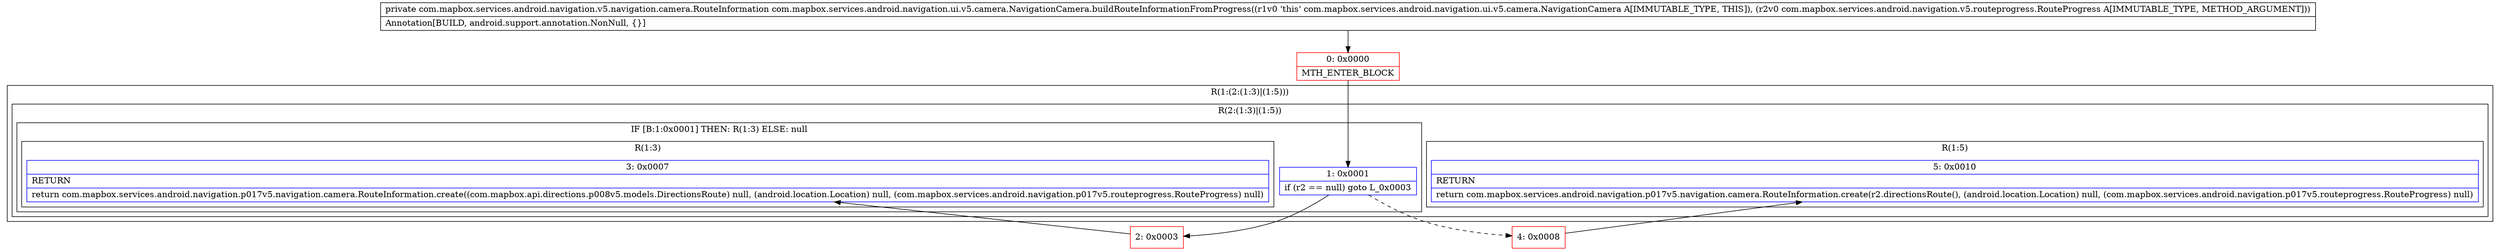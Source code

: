 digraph "CFG forcom.mapbox.services.android.navigation.ui.v5.camera.NavigationCamera.buildRouteInformationFromProgress(Lcom\/mapbox\/services\/android\/navigation\/v5\/routeprogress\/RouteProgress;)Lcom\/mapbox\/services\/android\/navigation\/v5\/navigation\/camera\/RouteInformation;" {
subgraph cluster_Region_1380846239 {
label = "R(1:(2:(1:3)|(1:5)))";
node [shape=record,color=blue];
subgraph cluster_Region_1899806670 {
label = "R(2:(1:3)|(1:5))";
node [shape=record,color=blue];
subgraph cluster_IfRegion_1485407814 {
label = "IF [B:1:0x0001] THEN: R(1:3) ELSE: null";
node [shape=record,color=blue];
Node_1 [shape=record,label="{1\:\ 0x0001|if (r2 == null) goto L_0x0003\l}"];
subgraph cluster_Region_2089532358 {
label = "R(1:3)";
node [shape=record,color=blue];
Node_3 [shape=record,label="{3\:\ 0x0007|RETURN\l|return com.mapbox.services.android.navigation.p017v5.navigation.camera.RouteInformation.create((com.mapbox.api.directions.p008v5.models.DirectionsRoute) null, (android.location.Location) null, (com.mapbox.services.android.navigation.p017v5.routeprogress.RouteProgress) null)\l}"];
}
}
subgraph cluster_Region_1580424250 {
label = "R(1:5)";
node [shape=record,color=blue];
Node_5 [shape=record,label="{5\:\ 0x0010|RETURN\l|return com.mapbox.services.android.navigation.p017v5.navigation.camera.RouteInformation.create(r2.directionsRoute(), (android.location.Location) null, (com.mapbox.services.android.navigation.p017v5.routeprogress.RouteProgress) null)\l}"];
}
}
}
Node_0 [shape=record,color=red,label="{0\:\ 0x0000|MTH_ENTER_BLOCK\l}"];
Node_2 [shape=record,color=red,label="{2\:\ 0x0003}"];
Node_4 [shape=record,color=red,label="{4\:\ 0x0008}"];
MethodNode[shape=record,label="{private com.mapbox.services.android.navigation.v5.navigation.camera.RouteInformation com.mapbox.services.android.navigation.ui.v5.camera.NavigationCamera.buildRouteInformationFromProgress((r1v0 'this' com.mapbox.services.android.navigation.ui.v5.camera.NavigationCamera A[IMMUTABLE_TYPE, THIS]), (r2v0 com.mapbox.services.android.navigation.v5.routeprogress.RouteProgress A[IMMUTABLE_TYPE, METHOD_ARGUMENT]))  | Annotation[BUILD, android.support.annotation.NonNull, \{\}]\l}"];
MethodNode -> Node_0;
Node_1 -> Node_2;
Node_1 -> Node_4[style=dashed];
Node_0 -> Node_1;
Node_2 -> Node_3;
Node_4 -> Node_5;
}


